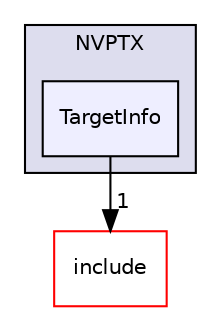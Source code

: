 digraph "lib/Target/NVPTX/TargetInfo" {
  bgcolor=transparent;
  compound=true
  node [ fontsize="10", fontname="Helvetica"];
  edge [ labelfontsize="10", labelfontname="Helvetica"];
  subgraph clusterdir_fe493ff4c29aeb7f930cb534e2b86d17 {
    graph [ bgcolor="#ddddee", pencolor="black", label="NVPTX" fontname="Helvetica", fontsize="10", URL="dir_fe493ff4c29aeb7f930cb534e2b86d17.html"]
  dir_34c475fb6d3a26ba5ab3a4c1f24f45d3 [shape=box, label="TargetInfo", style="filled", fillcolor="#eeeeff", pencolor="black", URL="dir_34c475fb6d3a26ba5ab3a4c1f24f45d3.html"];
  }
  dir_d44c64559bbebec7f509842c48db8b23 [shape=box label="include" color="red" URL="dir_d44c64559bbebec7f509842c48db8b23.html"];
  dir_34c475fb6d3a26ba5ab3a4c1f24f45d3->dir_d44c64559bbebec7f509842c48db8b23 [headlabel="1", labeldistance=1.5 headhref="dir_000170_000001.html"];
}
